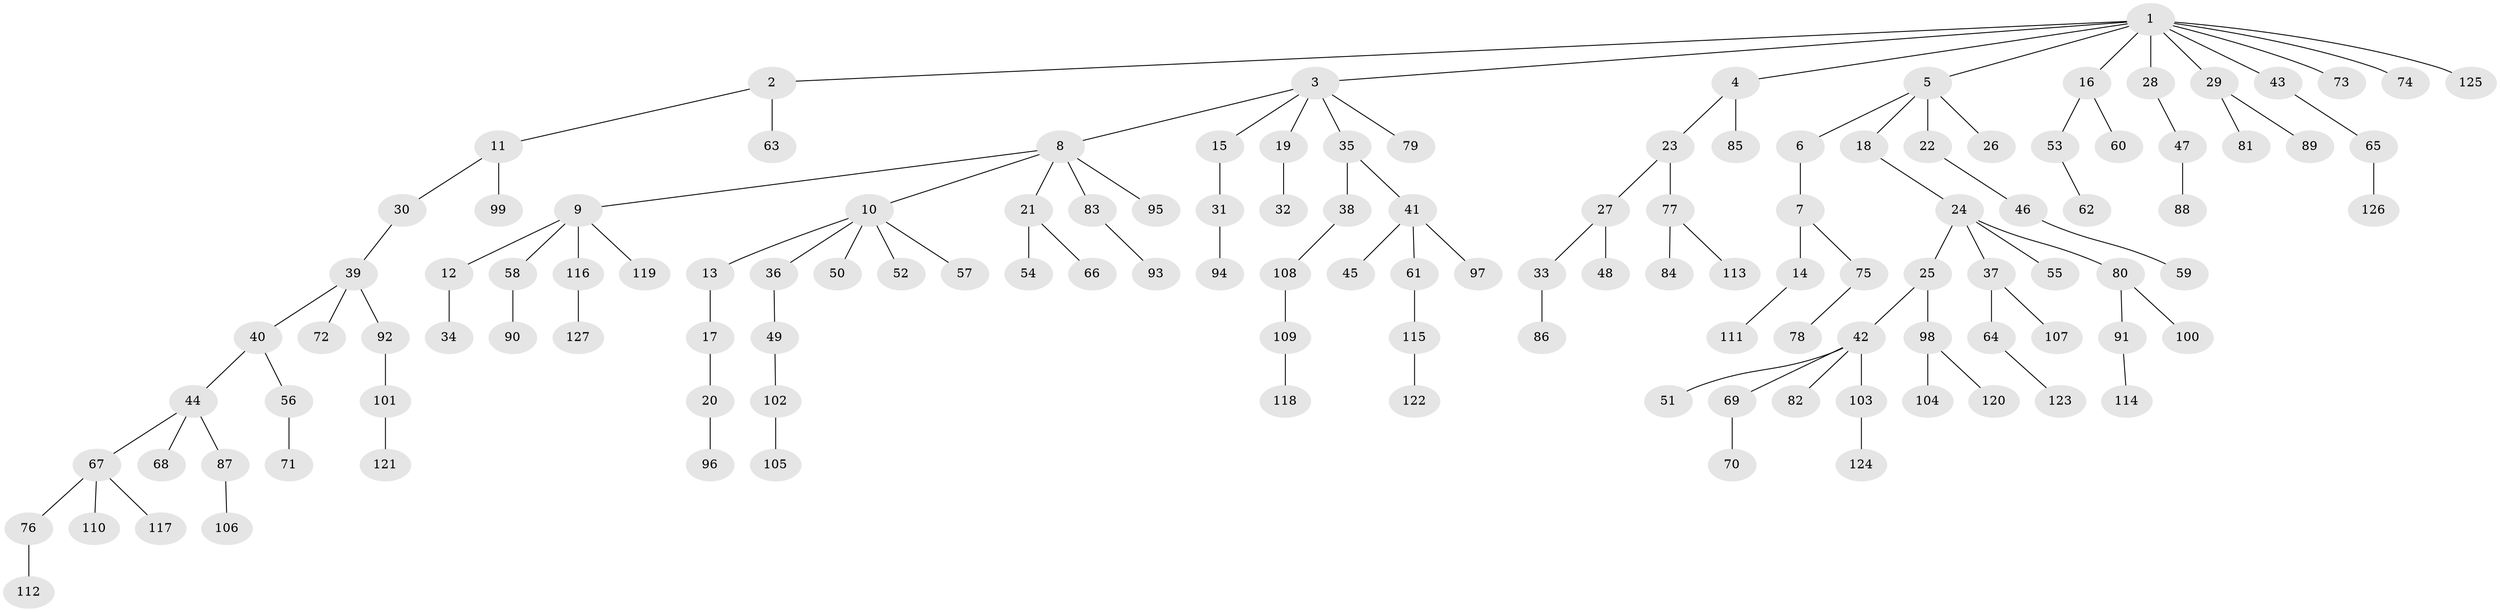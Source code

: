 // Generated by graph-tools (version 1.1) at 2025/02/03/09/25 03:02:23]
// undirected, 127 vertices, 126 edges
graph export_dot {
graph [start="1"]
  node [color=gray90,style=filled];
  1;
  2;
  3;
  4;
  5;
  6;
  7;
  8;
  9;
  10;
  11;
  12;
  13;
  14;
  15;
  16;
  17;
  18;
  19;
  20;
  21;
  22;
  23;
  24;
  25;
  26;
  27;
  28;
  29;
  30;
  31;
  32;
  33;
  34;
  35;
  36;
  37;
  38;
  39;
  40;
  41;
  42;
  43;
  44;
  45;
  46;
  47;
  48;
  49;
  50;
  51;
  52;
  53;
  54;
  55;
  56;
  57;
  58;
  59;
  60;
  61;
  62;
  63;
  64;
  65;
  66;
  67;
  68;
  69;
  70;
  71;
  72;
  73;
  74;
  75;
  76;
  77;
  78;
  79;
  80;
  81;
  82;
  83;
  84;
  85;
  86;
  87;
  88;
  89;
  90;
  91;
  92;
  93;
  94;
  95;
  96;
  97;
  98;
  99;
  100;
  101;
  102;
  103;
  104;
  105;
  106;
  107;
  108;
  109;
  110;
  111;
  112;
  113;
  114;
  115;
  116;
  117;
  118;
  119;
  120;
  121;
  122;
  123;
  124;
  125;
  126;
  127;
  1 -- 2;
  1 -- 3;
  1 -- 4;
  1 -- 5;
  1 -- 16;
  1 -- 28;
  1 -- 29;
  1 -- 43;
  1 -- 73;
  1 -- 74;
  1 -- 125;
  2 -- 11;
  2 -- 63;
  3 -- 8;
  3 -- 15;
  3 -- 19;
  3 -- 35;
  3 -- 79;
  4 -- 23;
  4 -- 85;
  5 -- 6;
  5 -- 18;
  5 -- 22;
  5 -- 26;
  6 -- 7;
  7 -- 14;
  7 -- 75;
  8 -- 9;
  8 -- 10;
  8 -- 21;
  8 -- 83;
  8 -- 95;
  9 -- 12;
  9 -- 58;
  9 -- 116;
  9 -- 119;
  10 -- 13;
  10 -- 36;
  10 -- 50;
  10 -- 52;
  10 -- 57;
  11 -- 30;
  11 -- 99;
  12 -- 34;
  13 -- 17;
  14 -- 111;
  15 -- 31;
  16 -- 53;
  16 -- 60;
  17 -- 20;
  18 -- 24;
  19 -- 32;
  20 -- 96;
  21 -- 54;
  21 -- 66;
  22 -- 46;
  23 -- 27;
  23 -- 77;
  24 -- 25;
  24 -- 37;
  24 -- 55;
  24 -- 80;
  25 -- 42;
  25 -- 98;
  27 -- 33;
  27 -- 48;
  28 -- 47;
  29 -- 81;
  29 -- 89;
  30 -- 39;
  31 -- 94;
  33 -- 86;
  35 -- 38;
  35 -- 41;
  36 -- 49;
  37 -- 64;
  37 -- 107;
  38 -- 108;
  39 -- 40;
  39 -- 72;
  39 -- 92;
  40 -- 44;
  40 -- 56;
  41 -- 45;
  41 -- 61;
  41 -- 97;
  42 -- 51;
  42 -- 69;
  42 -- 82;
  42 -- 103;
  43 -- 65;
  44 -- 67;
  44 -- 68;
  44 -- 87;
  46 -- 59;
  47 -- 88;
  49 -- 102;
  53 -- 62;
  56 -- 71;
  58 -- 90;
  61 -- 115;
  64 -- 123;
  65 -- 126;
  67 -- 76;
  67 -- 110;
  67 -- 117;
  69 -- 70;
  75 -- 78;
  76 -- 112;
  77 -- 84;
  77 -- 113;
  80 -- 91;
  80 -- 100;
  83 -- 93;
  87 -- 106;
  91 -- 114;
  92 -- 101;
  98 -- 104;
  98 -- 120;
  101 -- 121;
  102 -- 105;
  103 -- 124;
  108 -- 109;
  109 -- 118;
  115 -- 122;
  116 -- 127;
}

